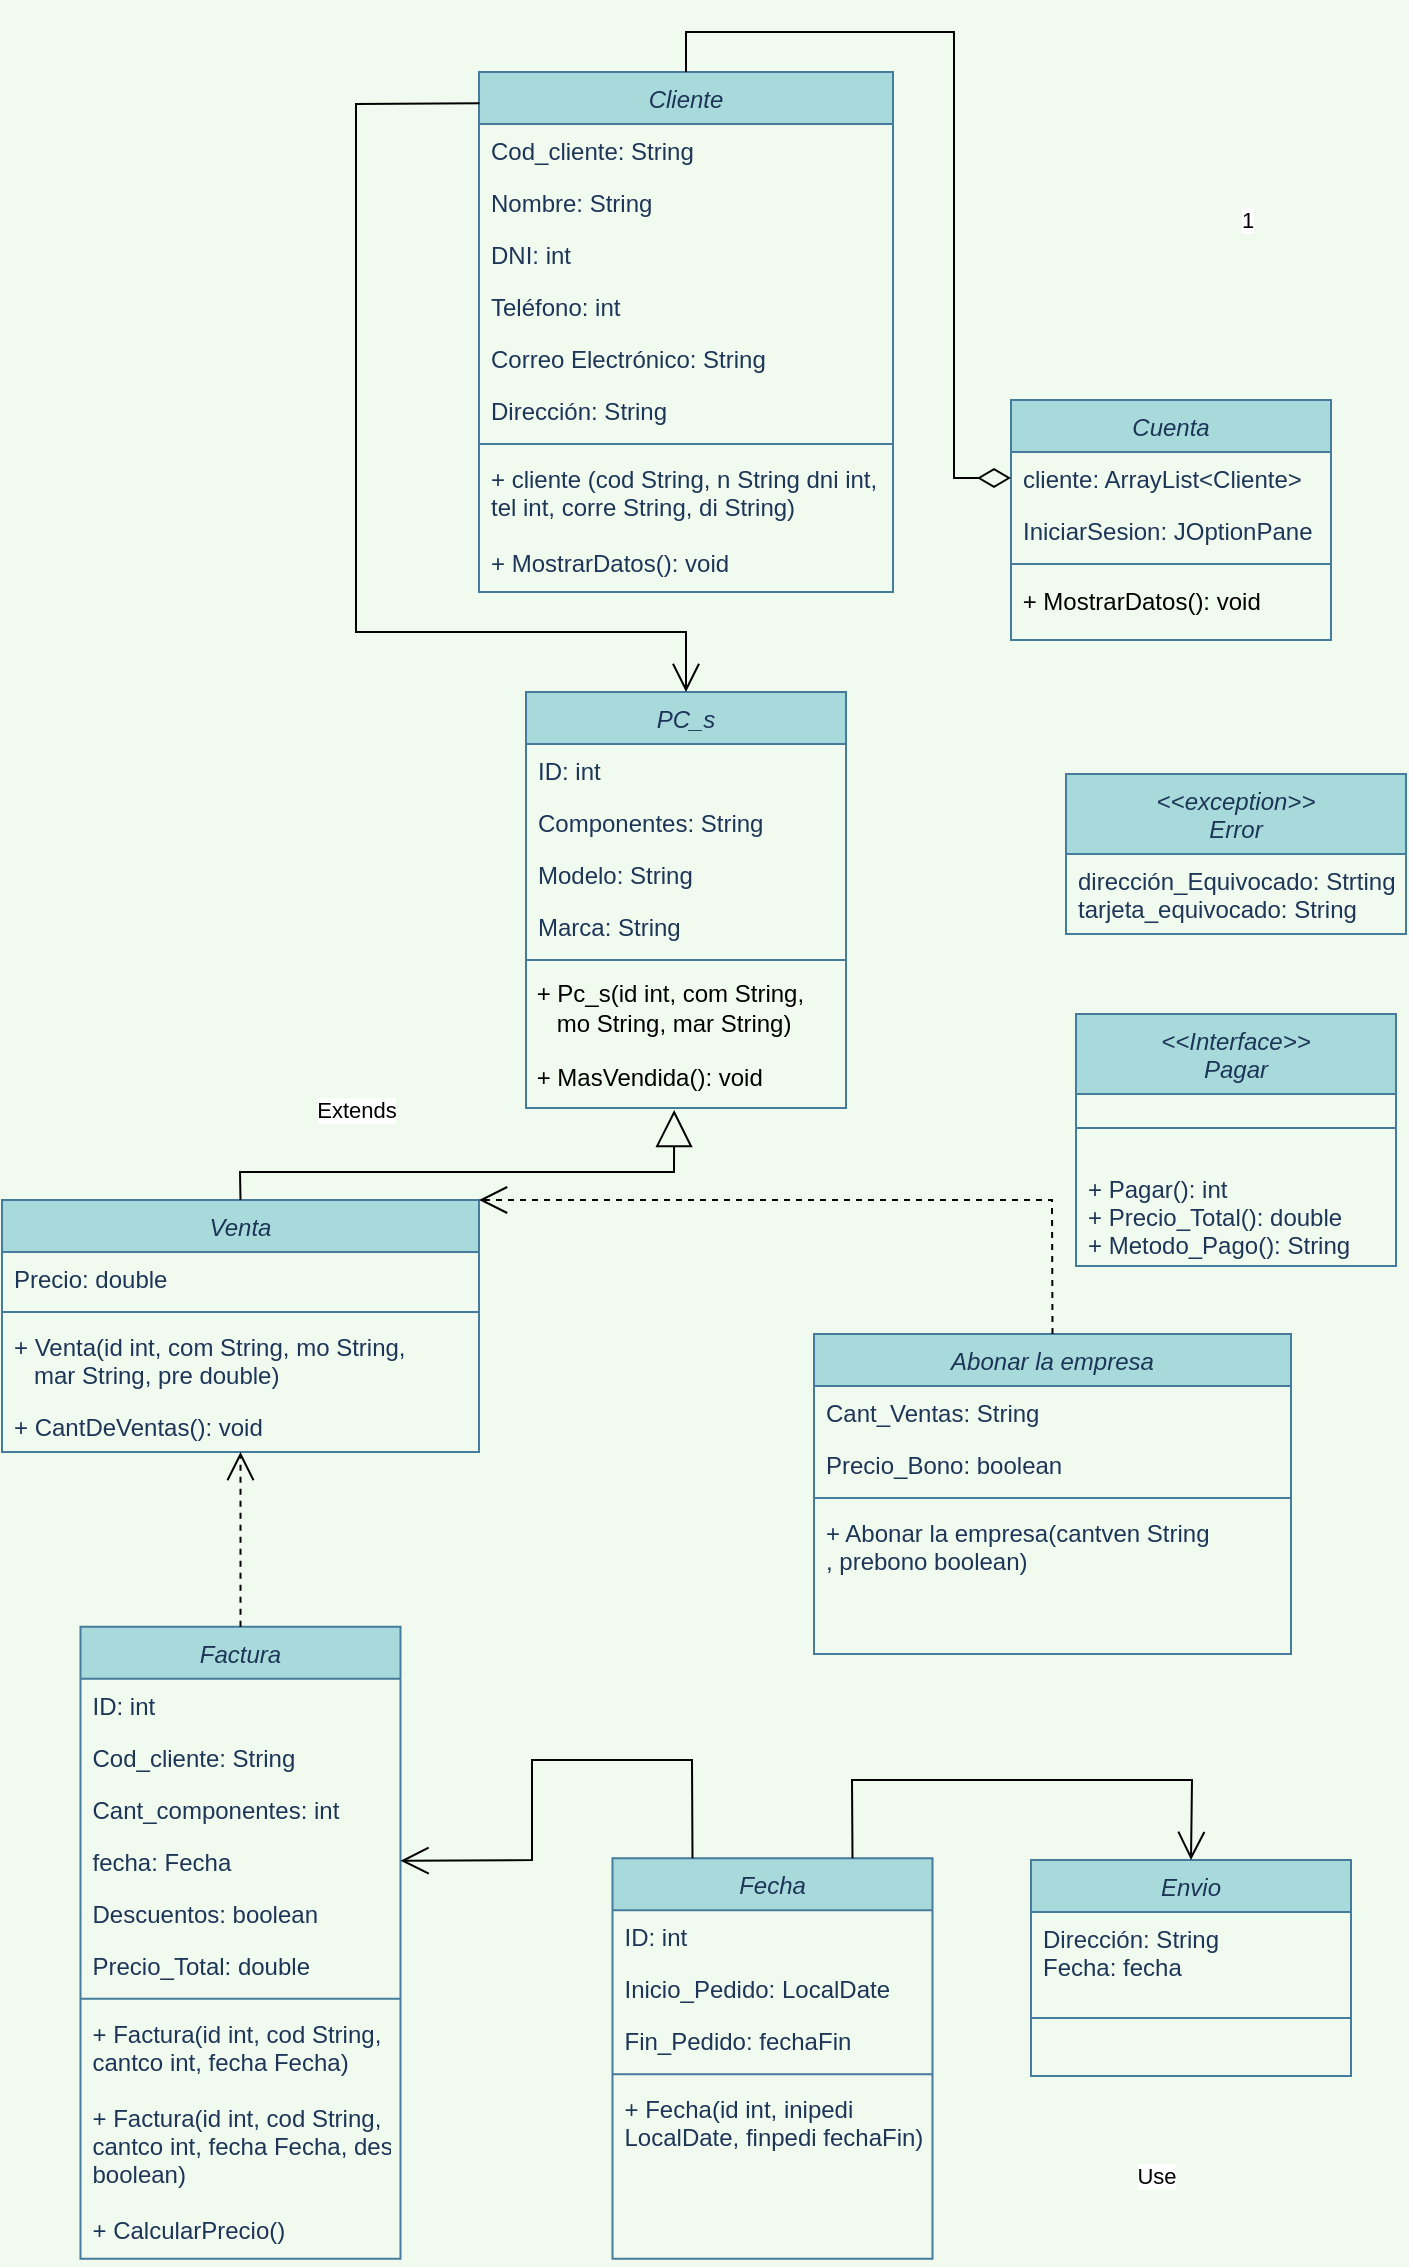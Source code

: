 <mxfile version="20.6.0" type="google"><diagram id="C5RBs43oDa-KdzZeNtuy" name="Page-1"><mxGraphModel grid="1" page="1" gridSize="10" guides="1" tooltips="1" connect="1" arrows="1" fold="1" pageScale="1" pageWidth="827" pageHeight="1169" background="#F1FAEE" math="0" shadow="0"><root><mxCell id="WIyWlLk6GJQsqaUBKTNV-0"/><mxCell id="WIyWlLk6GJQsqaUBKTNV-1" parent="WIyWlLk6GJQsqaUBKTNV-0"/><mxCell id="zkfFHV4jXpPFQw0GAbJ--0" value="Venta" style="swimlane;fontStyle=2;align=center;verticalAlign=top;childLayout=stackLayout;horizontal=1;startSize=26;horizontalStack=0;resizeParent=1;resizeLast=0;collapsible=1;marginBottom=0;rounded=0;shadow=0;strokeWidth=1;fillColor=#A8DADC;strokeColor=#457B9D;fontColor=#1D3557;" vertex="1" parent="WIyWlLk6GJQsqaUBKTNV-1"><mxGeometry x="63" y="-2896" width="238.5" height="126" as="geometry"><mxRectangle x="230" y="140" width="160" height="26" as="alternateBounds"/></mxGeometry></mxCell><mxCell id="LVbpWFoWCYHFwADiQyW1-6" value="Precio: double" style="text;align=left;verticalAlign=top;spacingLeft=4;spacingRight=4;overflow=hidden;rotatable=0;points=[[0,0.5],[1,0.5]];portConstraint=eastwest;rounded=0;shadow=0;html=0;fontColor=#1D3557;" vertex="1" parent="zkfFHV4jXpPFQw0GAbJ--0"><mxGeometry y="26" width="238.5" height="26" as="geometry"/></mxCell><mxCell id="zkfFHV4jXpPFQw0GAbJ--4" value="" style="line;html=1;strokeWidth=1;align=left;verticalAlign=middle;spacingTop=-1;spacingLeft=3;spacingRight=3;rotatable=0;labelPosition=right;points=[];portConstraint=eastwest;fillColor=#A8DADC;strokeColor=#457B9D;fontColor=#1D3557;labelBackgroundColor=#F1FAEE;" vertex="1" parent="zkfFHV4jXpPFQw0GAbJ--0"><mxGeometry y="52" width="238.5" height="8" as="geometry"/></mxCell><mxCell id="itAcO3zsdQ-Fh6hjZGf7-43" value="+ Venta(id int, com String, mo String, &#10;   mar String, pre double)" style="text;align=left;verticalAlign=top;spacingLeft=4;spacingRight=4;overflow=hidden;rotatable=0;points=[[0,0.5],[1,0.5]];portConstraint=eastwest;rounded=0;shadow=0;html=0;fontColor=#1D3557;" vertex="1" parent="zkfFHV4jXpPFQw0GAbJ--0"><mxGeometry y="60" width="238.5" height="40" as="geometry"/></mxCell><mxCell id="sRjH_7xYC_uEyxbf4njn-3" value="+ CantDeVentas(): void" style="text;align=left;verticalAlign=top;spacingLeft=4;spacingRight=4;overflow=hidden;rotatable=0;points=[[0,0.5],[1,0.5]];portConstraint=eastwest;rounded=0;shadow=0;html=0;fontColor=#1D3557;" vertex="1" parent="zkfFHV4jXpPFQw0GAbJ--0"><mxGeometry y="100" width="238.5" height="26" as="geometry"/></mxCell><mxCell id="itAcO3zsdQ-Fh6hjZGf7-1" value="Factura" style="swimlane;fontStyle=2;align=center;verticalAlign=top;childLayout=stackLayout;horizontal=1;startSize=26;horizontalStack=0;resizeParent=1;resizeLast=0;collapsible=1;marginBottom=0;rounded=0;shadow=0;strokeWidth=1;fillColor=#A8DADC;strokeColor=#457B9D;fontColor=#1D3557;" vertex="1" parent="WIyWlLk6GJQsqaUBKTNV-1"><mxGeometry x="102.25" y="-2682.62" width="160" height="316" as="geometry"><mxRectangle x="230" y="140" width="160" height="26" as="alternateBounds"/></mxGeometry></mxCell><mxCell id="itAcO3zsdQ-Fh6hjZGf7-2" value="ID: int" style="text;align=left;verticalAlign=top;spacingLeft=4;spacingRight=4;overflow=hidden;rotatable=0;points=[[0,0.5],[1,0.5]];portConstraint=eastwest;fontColor=#1D3557;" vertex="1" parent="itAcO3zsdQ-Fh6hjZGf7-1"><mxGeometry y="26" width="160" height="26" as="geometry"/></mxCell><mxCell id="itAcO3zsdQ-Fh6hjZGf7-3" value="Cod_cliente: String" style="text;align=left;verticalAlign=top;spacingLeft=4;spacingRight=4;overflow=hidden;rotatable=0;points=[[0,0.5],[1,0.5]];portConstraint=eastwest;rounded=0;shadow=0;html=0;fontColor=#1D3557;" vertex="1" parent="itAcO3zsdQ-Fh6hjZGf7-1"><mxGeometry y="52" width="160" height="26" as="geometry"/></mxCell><mxCell id="itAcO3zsdQ-Fh6hjZGf7-4" value="Cant_componentes: int" style="text;align=left;verticalAlign=top;spacingLeft=4;spacingRight=4;overflow=hidden;rotatable=0;points=[[0,0.5],[1,0.5]];portConstraint=eastwest;rounded=0;shadow=0;html=0;fontColor=#1D3557;" vertex="1" parent="itAcO3zsdQ-Fh6hjZGf7-1"><mxGeometry y="78" width="160" height="26" as="geometry"/></mxCell><mxCell id="LVbpWFoWCYHFwADiQyW1-8" value="fecha: Fecha" style="text;align=left;verticalAlign=top;spacingLeft=4;spacingRight=4;overflow=hidden;rotatable=0;points=[[0,0.5],[1,0.5]];portConstraint=eastwest;rounded=0;shadow=0;html=0;fontColor=#1D3557;" vertex="1" parent="itAcO3zsdQ-Fh6hjZGf7-1"><mxGeometry y="104" width="160" height="26" as="geometry"/></mxCell><mxCell id="itAcO3zsdQ-Fh6hjZGf7-5" value="Descuentos: boolean" style="text;align=left;verticalAlign=top;spacingLeft=4;spacingRight=4;overflow=hidden;rotatable=0;points=[[0,0.5],[1,0.5]];portConstraint=eastwest;rounded=0;shadow=0;html=0;fontColor=#1D3557;" vertex="1" parent="itAcO3zsdQ-Fh6hjZGf7-1"><mxGeometry y="130" width="160" height="26" as="geometry"/></mxCell><mxCell id="THIktDwQPmOMYX8F_y17-3" value="Precio_Total: double" style="text;align=left;verticalAlign=top;spacingLeft=4;spacingRight=4;overflow=hidden;rotatable=0;points=[[0,0.5],[1,0.5]];portConstraint=eastwest;rounded=0;shadow=0;html=0;fontColor=#1D3557;" vertex="1" parent="itAcO3zsdQ-Fh6hjZGf7-1"><mxGeometry y="156" width="160" height="26" as="geometry"/></mxCell><mxCell id="itAcO3zsdQ-Fh6hjZGf7-6" value="" style="line;html=1;strokeWidth=1;align=left;verticalAlign=middle;spacingTop=-1;spacingLeft=3;spacingRight=3;rotatable=0;labelPosition=right;points=[];portConstraint=eastwest;fillColor=#A8DADC;strokeColor=#457B9D;fontColor=#1D3557;labelBackgroundColor=#F1FAEE;" vertex="1" parent="itAcO3zsdQ-Fh6hjZGf7-1"><mxGeometry y="182" width="160" height="8" as="geometry"/></mxCell><mxCell id="itAcO3zsdQ-Fh6hjZGf7-48" value="+ Factura(id int, cod String,&#10;cantco int, fecha Fecha)&#10;&#10;+ Factura(id int, cod String,&#10;cantco int, fecha Fecha, des&#10;boolean)&#10;&#10;+ CalcularPrecio()&#10;" style="text;align=left;verticalAlign=top;spacingLeft=4;spacingRight=4;overflow=hidden;rotatable=0;points=[[0,0.5],[1,0.5]];portConstraint=eastwest;rounded=0;shadow=0;html=0;fontColor=#1D3557;" vertex="1" parent="itAcO3zsdQ-Fh6hjZGf7-1"><mxGeometry y="190" width="160" height="126" as="geometry"/></mxCell><mxCell id="itAcO3zsdQ-Fh6hjZGf7-8" value="Fecha" style="swimlane;fontStyle=2;align=center;verticalAlign=top;childLayout=stackLayout;horizontal=1;startSize=26;horizontalStack=0;resizeParent=1;resizeLast=0;collapsible=1;marginBottom=0;rounded=0;shadow=0;strokeWidth=1;fillColor=#A8DADC;strokeColor=#457B9D;fontColor=#1D3557;" vertex="1" parent="WIyWlLk6GJQsqaUBKTNV-1"><mxGeometry x="368.25" y="-2566.87" width="160" height="200.25" as="geometry"><mxRectangle x="230" y="140" width="160" height="26" as="alternateBounds"/></mxGeometry></mxCell><mxCell id="itAcO3zsdQ-Fh6hjZGf7-9" value="ID: int" style="text;align=left;verticalAlign=top;spacingLeft=4;spacingRight=4;overflow=hidden;rotatable=0;points=[[0,0.5],[1,0.5]];portConstraint=eastwest;fontColor=#1D3557;" vertex="1" parent="itAcO3zsdQ-Fh6hjZGf7-8"><mxGeometry y="26" width="160" height="26" as="geometry"/></mxCell><mxCell id="itAcO3zsdQ-Fh6hjZGf7-10" value="Inicio_Pedido: LocalDate" style="text;align=left;verticalAlign=top;spacingLeft=4;spacingRight=4;overflow=hidden;rotatable=0;points=[[0,0.5],[1,0.5]];portConstraint=eastwest;rounded=0;shadow=0;html=0;fontColor=#1D3557;" vertex="1" parent="itAcO3zsdQ-Fh6hjZGf7-8"><mxGeometry y="52" width="160" height="26" as="geometry"/></mxCell><mxCell id="LVbpWFoWCYHFwADiQyW1-7" value="Fin_Pedido: fechaFin" style="text;align=left;verticalAlign=top;spacingLeft=4;spacingRight=4;overflow=hidden;rotatable=0;points=[[0,0.5],[1,0.5]];portConstraint=eastwest;rounded=0;shadow=0;html=0;fontColor=#1D3557;" vertex="1" parent="itAcO3zsdQ-Fh6hjZGf7-8"><mxGeometry y="78" width="160" height="26" as="geometry"/></mxCell><mxCell id="itAcO3zsdQ-Fh6hjZGf7-13" value="" style="line;html=1;strokeWidth=1;align=left;verticalAlign=middle;spacingTop=-1;spacingLeft=3;spacingRight=3;rotatable=0;labelPosition=right;points=[];portConstraint=eastwest;fillColor=#A8DADC;strokeColor=#457B9D;fontColor=#1D3557;labelBackgroundColor=#F1FAEE;" vertex="1" parent="itAcO3zsdQ-Fh6hjZGf7-8"><mxGeometry y="104" width="160" height="8" as="geometry"/></mxCell><mxCell id="itAcO3zsdQ-Fh6hjZGf7-47" value="+ Fecha(id int, inipedi &#10;LocalDate, finpedi fechaFin)" style="text;align=left;verticalAlign=top;spacingLeft=4;spacingRight=4;overflow=hidden;rotatable=0;points=[[0,0.5],[1,0.5]];portConstraint=eastwest;rounded=0;shadow=0;html=0;fontColor=#1D3557;" vertex="1" parent="itAcO3zsdQ-Fh6hjZGf7-8"><mxGeometry y="112" width="160" height="38" as="geometry"/></mxCell><mxCell id="itAcO3zsdQ-Fh6hjZGf7-28" value="Cliente" style="swimlane;fontStyle=2;align=center;verticalAlign=top;childLayout=stackLayout;horizontal=1;startSize=26;horizontalStack=0;resizeParent=1;resizeLast=0;collapsible=1;marginBottom=0;rounded=0;shadow=0;strokeWidth=1;fillColor=#A8DADC;strokeColor=#457B9D;fontColor=#1D3557;" vertex="1" parent="WIyWlLk6GJQsqaUBKTNV-1"><mxGeometry x="301.5" y="-3460" width="207" height="260" as="geometry"><mxRectangle x="230" y="140" width="160" height="26" as="alternateBounds"/></mxGeometry></mxCell><mxCell id="LVbpWFoWCYHFwADiQyW1-1" value="Cod_cliente: String" style="text;align=left;verticalAlign=top;spacingLeft=4;spacingRight=4;overflow=hidden;rotatable=0;points=[[0,0.5],[1,0.5]];portConstraint=eastwest;rounded=0;shadow=0;html=0;fontColor=#1D3557;" vertex="1" parent="itAcO3zsdQ-Fh6hjZGf7-28"><mxGeometry y="26" width="207" height="26" as="geometry"/></mxCell><mxCell id="itAcO3zsdQ-Fh6hjZGf7-32" value="Nombre: String" style="text;align=left;verticalAlign=top;spacingLeft=4;spacingRight=4;overflow=hidden;rotatable=0;points=[[0,0.5],[1,0.5]];portConstraint=eastwest;rounded=0;shadow=0;html=0;fontColor=#1D3557;" vertex="1" parent="itAcO3zsdQ-Fh6hjZGf7-28"><mxGeometry y="52" width="207" height="26" as="geometry"/></mxCell><mxCell id="itAcO3zsdQ-Fh6hjZGf7-31" value="DNI: int" style="text;align=left;verticalAlign=top;spacingLeft=4;spacingRight=4;overflow=hidden;rotatable=0;points=[[0,0.5],[1,0.5]];portConstraint=eastwest;rounded=0;shadow=0;html=0;fontColor=#1D3557;" vertex="1" parent="itAcO3zsdQ-Fh6hjZGf7-28"><mxGeometry y="78" width="207" height="26" as="geometry"/></mxCell><mxCell id="itAcO3zsdQ-Fh6hjZGf7-33" value="Teléfono: int" style="text;align=left;verticalAlign=top;spacingLeft=4;spacingRight=4;overflow=hidden;rotatable=0;points=[[0,0.5],[1,0.5]];portConstraint=eastwest;rounded=0;shadow=0;html=0;fontColor=#1D3557;" vertex="1" parent="itAcO3zsdQ-Fh6hjZGf7-28"><mxGeometry y="104" width="207" height="26" as="geometry"/></mxCell><mxCell id="LVbpWFoWCYHFwADiQyW1-2" value="Correo Electrónico: String" style="text;align=left;verticalAlign=top;spacingLeft=4;spacingRight=4;overflow=hidden;rotatable=0;points=[[0,0.5],[1,0.5]];portConstraint=eastwest;rounded=0;shadow=0;html=0;fontColor=#1D3557;" vertex="1" parent="itAcO3zsdQ-Fh6hjZGf7-28"><mxGeometry y="130" width="207" height="26" as="geometry"/></mxCell><mxCell id="LVbpWFoWCYHFwADiQyW1-3" value="Dirección: String" style="text;align=left;verticalAlign=top;spacingLeft=4;spacingRight=4;overflow=hidden;rotatable=0;points=[[0,0.5],[1,0.5]];portConstraint=eastwest;rounded=0;shadow=0;html=0;fontColor=#1D3557;" vertex="1" parent="itAcO3zsdQ-Fh6hjZGf7-28"><mxGeometry y="156" width="207" height="26" as="geometry"/></mxCell><mxCell id="itAcO3zsdQ-Fh6hjZGf7-34" value="" style="line;html=1;strokeWidth=1;align=left;verticalAlign=middle;spacingTop=-1;spacingLeft=3;spacingRight=3;rotatable=0;labelPosition=right;points=[];portConstraint=eastwest;fillColor=#A8DADC;strokeColor=#457B9D;fontColor=#1D3557;labelBackgroundColor=#F1FAEE;" vertex="1" parent="itAcO3zsdQ-Fh6hjZGf7-28"><mxGeometry y="182" width="207" height="8" as="geometry"/></mxCell><mxCell id="itAcO3zsdQ-Fh6hjZGf7-44" value="+ cliente (cod String, n String dni int,&#10;tel int, corre String, di String)&#10;&#10;+ MostrarDatos(): void" style="text;align=left;verticalAlign=top;spacingLeft=4;spacingRight=4;overflow=hidden;rotatable=0;points=[[0,0.5],[1,0.5]];portConstraint=eastwest;rounded=0;shadow=0;html=0;fontColor=#1D3557;" vertex="1" parent="itAcO3zsdQ-Fh6hjZGf7-28"><mxGeometry y="190" width="207" height="70" as="geometry"/></mxCell><mxCell id="LVbpWFoWCYHFwADiQyW1-10" value="Envio" style="swimlane;fontStyle=2;align=center;verticalAlign=top;childLayout=stackLayout;horizontal=1;startSize=26;horizontalStack=0;resizeParent=1;resizeLast=0;collapsible=1;marginBottom=0;rounded=0;shadow=0;strokeWidth=1;fillColor=#A8DADC;strokeColor=#457B9D;fontColor=#1D3557;" vertex="1" parent="WIyWlLk6GJQsqaUBKTNV-1"><mxGeometry x="577.5" y="-2566" width="160" height="108" as="geometry"><mxRectangle x="230" y="140" width="160" height="26" as="alternateBounds"/></mxGeometry></mxCell><mxCell id="LVbpWFoWCYHFwADiQyW1-11" value="Dirección: String&#10;Fecha: fecha&#10;" style="text;align=left;verticalAlign=top;spacingLeft=4;spacingRight=4;overflow=hidden;rotatable=0;points=[[0,0.5],[1,0.5]];portConstraint=eastwest;rounded=0;shadow=0;html=0;fontColor=#1D3557;" vertex="1" parent="LVbpWFoWCYHFwADiQyW1-10"><mxGeometry y="26" width="160" height="34" as="geometry"/></mxCell><mxCell id="LVbpWFoWCYHFwADiQyW1-13" value="" style="line;html=1;strokeWidth=1;align=left;verticalAlign=middle;spacingTop=-1;spacingLeft=3;spacingRight=3;rotatable=0;labelPosition=right;points=[];portConstraint=eastwest;fillColor=#A8DADC;strokeColor=#457B9D;fontColor=#1D3557;labelBackgroundColor=#F1FAEE;" vertex="1" parent="LVbpWFoWCYHFwADiQyW1-10"><mxGeometry y="60" width="160" height="38" as="geometry"/></mxCell><mxCell id="LVbpWFoWCYHFwADiQyW1-15" value="Cuenta" style="swimlane;fontStyle=2;align=center;verticalAlign=top;childLayout=stackLayout;horizontal=1;startSize=26;horizontalStack=0;resizeParent=1;resizeLast=0;collapsible=1;marginBottom=0;rounded=0;shadow=0;strokeWidth=1;fillColor=#A8DADC;strokeColor=#457B9D;fontColor=#1D3557;" vertex="1" parent="WIyWlLk6GJQsqaUBKTNV-1"><mxGeometry x="567.5" y="-3296" width="160" height="120" as="geometry"><mxRectangle x="230" y="140" width="160" height="26" as="alternateBounds"/></mxGeometry></mxCell><mxCell id="LVbpWFoWCYHFwADiQyW1-16" value="cliente: ArrayList&lt;Cliente&gt;" style="text;align=left;verticalAlign=top;spacingLeft=4;spacingRight=4;overflow=hidden;rotatable=0;points=[[0,0.5],[1,0.5]];portConstraint=eastwest;rounded=0;shadow=0;html=0;fontColor=#1D3557;" vertex="1" parent="LVbpWFoWCYHFwADiQyW1-15"><mxGeometry y="26" width="160" height="26" as="geometry"/></mxCell><mxCell id="THIktDwQPmOMYX8F_y17-2" value="IniciarSesion: JOptionPane" style="text;align=left;verticalAlign=top;spacingLeft=4;spacingRight=4;overflow=hidden;rotatable=0;points=[[0,0.5],[1,0.5]];portConstraint=eastwest;rounded=0;shadow=0;html=0;fontColor=#1D3557;" vertex="1" parent="LVbpWFoWCYHFwADiQyW1-15"><mxGeometry y="52" width="160" height="26" as="geometry"/></mxCell><mxCell id="LVbpWFoWCYHFwADiQyW1-17" value="" style="line;html=1;strokeWidth=1;align=left;verticalAlign=middle;spacingTop=-1;spacingLeft=3;spacingRight=3;rotatable=0;labelPosition=right;points=[];portConstraint=eastwest;fillColor=#A8DADC;strokeColor=#457B9D;fontColor=#1D3557;labelBackgroundColor=#F1FAEE;" vertex="1" parent="LVbpWFoWCYHFwADiQyW1-15"><mxGeometry y="78" width="160" height="8" as="geometry"/></mxCell><mxCell id="LVbpWFoWCYHFwADiQyW1-21" value="&amp;nbsp;+ MostrarDatos(): void" style="text;html=1;align=left;verticalAlign=middle;resizable=0;points=[];autosize=1;strokeColor=none;fillColor=none;" vertex="1" parent="LVbpWFoWCYHFwADiQyW1-15"><mxGeometry y="86" width="160" height="30" as="geometry"/></mxCell><mxCell id="LVbpWFoWCYHFwADiQyW1-25" value="Abonar la empresa" style="swimlane;fontStyle=2;align=center;verticalAlign=top;childLayout=stackLayout;horizontal=1;startSize=26;horizontalStack=0;resizeParent=1;resizeLast=0;collapsible=1;marginBottom=0;rounded=0;shadow=0;strokeWidth=1;fillColor=#A8DADC;strokeColor=#457B9D;fontColor=#1D3557;" vertex="1" parent="WIyWlLk6GJQsqaUBKTNV-1"><mxGeometry x="469" y="-2829" width="238.5" height="160" as="geometry"><mxRectangle x="230" y="140" width="160" height="26" as="alternateBounds"/></mxGeometry></mxCell><mxCell id="LVbpWFoWCYHFwADiQyW1-26" value="Cant_Ventas: String" style="text;align=left;verticalAlign=top;spacingLeft=4;spacingRight=4;overflow=hidden;rotatable=0;points=[[0,0.5],[1,0.5]];portConstraint=eastwest;rounded=0;shadow=0;html=0;fontColor=#1D3557;" vertex="1" parent="LVbpWFoWCYHFwADiQyW1-25"><mxGeometry y="26" width="238.5" height="26" as="geometry"/></mxCell><mxCell id="LVbpWFoWCYHFwADiQyW1-27" value="Precio_Bono: boolean" style="text;align=left;verticalAlign=top;spacingLeft=4;spacingRight=4;overflow=hidden;rotatable=0;points=[[0,0.5],[1,0.5]];portConstraint=eastwest;rounded=0;shadow=0;html=0;fontColor=#1D3557;" vertex="1" parent="LVbpWFoWCYHFwADiQyW1-25"><mxGeometry y="52" width="238.5" height="26" as="geometry"/></mxCell><mxCell id="LVbpWFoWCYHFwADiQyW1-28" value="" style="line;html=1;strokeWidth=1;align=left;verticalAlign=middle;spacingTop=-1;spacingLeft=3;spacingRight=3;rotatable=0;labelPosition=right;points=[];portConstraint=eastwest;fillColor=#A8DADC;strokeColor=#457B9D;fontColor=#1D3557;labelBackgroundColor=#F1FAEE;" vertex="1" parent="LVbpWFoWCYHFwADiQyW1-25"><mxGeometry y="78" width="238.5" height="8" as="geometry"/></mxCell><mxCell id="LVbpWFoWCYHFwADiQyW1-29" value="+ Abonar la empresa(cantven String&#10;, prebono boolean)" style="text;align=left;verticalAlign=top;spacingLeft=4;spacingRight=4;overflow=hidden;rotatable=0;points=[[0,0.5],[1,0.5]];portConstraint=eastwest;rounded=0;shadow=0;html=0;fontColor=#1D3557;" vertex="1" parent="LVbpWFoWCYHFwADiQyW1-25"><mxGeometry y="86" width="238.5" height="54" as="geometry"/></mxCell><mxCell id="CGljDJulmkyfVlZrR7Oq-2" value="1" style="endArrow=none;html=1;endSize=12;startArrow=diamondThin;startSize=14;startFill=0;edgeStyle=orthogonalEdgeStyle;align=left;verticalAlign=bottom;rounded=0;exitX=0;exitY=0.5;exitDx=0;exitDy=0;endFill=0;entryX=0.5;entryY=0;entryDx=0;entryDy=0;" edge="1" parent="WIyWlLk6GJQsqaUBKTNV-1" source="LVbpWFoWCYHFwADiQyW1-16" target="itAcO3zsdQ-Fh6hjZGf7-28"><mxGeometry x="-0.268" y="-141" relative="1" as="geometry"><mxPoint x="67.5" y="-2996" as="sourcePoint"/><mxPoint x="340" y="-3430" as="targetPoint"/><Array as="points"><mxPoint x="539" y="-3257"/><mxPoint x="539" y="-3480"/><mxPoint x="405" y="-3480"/></Array><mxPoint x="1" as="offset"/></mxGeometry></mxCell><mxCell id="uI_p8K9f5qnPY_uj5bab-9" value="PC_s" style="swimlane;fontStyle=2;align=center;verticalAlign=top;childLayout=stackLayout;horizontal=1;startSize=26;horizontalStack=0;resizeParent=1;resizeLast=0;collapsible=1;marginBottom=0;rounded=0;shadow=0;strokeWidth=1;fillColor=#A8DADC;strokeColor=#457B9D;fontColor=#1D3557;" vertex="1" parent="WIyWlLk6GJQsqaUBKTNV-1"><mxGeometry x="325" y="-3150" width="160" height="208" as="geometry"><mxRectangle x="230" y="140" width="160" height="26" as="alternateBounds"/></mxGeometry></mxCell><mxCell id="uI_p8K9f5qnPY_uj5bab-10" value="ID: int" style="text;align=left;verticalAlign=top;spacingLeft=4;spacingRight=4;overflow=hidden;rotatable=0;points=[[0,0.5],[1,0.5]];portConstraint=eastwest;rounded=0;shadow=0;html=0;fontColor=#1D3557;" vertex="1" parent="uI_p8K9f5qnPY_uj5bab-9"><mxGeometry y="26" width="160" height="26" as="geometry"/></mxCell><mxCell id="uI_p8K9f5qnPY_uj5bab-13" value="Componentes: String" style="text;align=left;verticalAlign=top;spacingLeft=4;spacingRight=4;overflow=hidden;rotatable=0;points=[[0,0.5],[1,0.5]];portConstraint=eastwest;rounded=0;shadow=0;html=0;fontColor=#1D3557;" vertex="1" parent="uI_p8K9f5qnPY_uj5bab-9"><mxGeometry y="52" width="160" height="26" as="geometry"/></mxCell><mxCell id="uI_p8K9f5qnPY_uj5bab-14" value="Modelo: String" style="text;align=left;verticalAlign=top;spacingLeft=4;spacingRight=4;overflow=hidden;rotatable=0;points=[[0,0.5],[1,0.5]];portConstraint=eastwest;rounded=0;shadow=0;html=0;fontColor=#1D3557;" vertex="1" parent="uI_p8K9f5qnPY_uj5bab-9"><mxGeometry y="78" width="160" height="26" as="geometry"/></mxCell><mxCell id="sRjH_7xYC_uEyxbf4njn-0" value="Marca: String" style="text;align=left;verticalAlign=top;spacingLeft=4;spacingRight=4;overflow=hidden;rotatable=0;points=[[0,0.5],[1,0.5]];portConstraint=eastwest;rounded=0;shadow=0;html=0;fontColor=#1D3557;" vertex="1" parent="uI_p8K9f5qnPY_uj5bab-9"><mxGeometry y="104" width="160" height="26" as="geometry"/></mxCell><mxCell id="uI_p8K9f5qnPY_uj5bab-11" value="" style="line;html=1;strokeWidth=1;align=left;verticalAlign=middle;spacingTop=-1;spacingLeft=3;spacingRight=3;rotatable=0;labelPosition=right;points=[];portConstraint=eastwest;fillColor=#A8DADC;strokeColor=#457B9D;fontColor=#1D3557;labelBackgroundColor=#F1FAEE;" vertex="1" parent="uI_p8K9f5qnPY_uj5bab-9"><mxGeometry y="130" width="160" height="8" as="geometry"/></mxCell><mxCell id="sRjH_7xYC_uEyxbf4njn-1" value="&amp;nbsp;+ Pc_s(id int, com String,&lt;br&gt;&amp;nbsp; &amp;nbsp; mo String, mar String)" style="text;html=1;align=left;verticalAlign=middle;resizable=0;points=[];autosize=1;strokeColor=none;fillColor=none;" vertex="1" parent="uI_p8K9f5qnPY_uj5bab-9"><mxGeometry y="138" width="160" height="40" as="geometry"/></mxCell><mxCell id="uI_p8K9f5qnPY_uj5bab-12" value="&amp;nbsp;+ MasVendida(): void" style="text;html=1;align=left;verticalAlign=middle;resizable=0;points=[];autosize=1;strokeColor=none;fillColor=none;" vertex="1" parent="uI_p8K9f5qnPY_uj5bab-9"><mxGeometry y="178" width="160" height="30" as="geometry"/></mxCell><mxCell id="uI_p8K9f5qnPY_uj5bab-18" value="&lt;&lt;Interface&gt;&gt;&#10;Pagar" style="swimlane;fontStyle=2;align=center;verticalAlign=top;childLayout=stackLayout;horizontal=1;startSize=40;horizontalStack=0;resizeParent=1;resizeLast=0;collapsible=1;marginBottom=0;rounded=0;shadow=0;strokeWidth=1;fillColor=#A8DADC;strokeColor=#457B9D;fontColor=#1D3557;" vertex="1" parent="WIyWlLk6GJQsqaUBKTNV-1"><mxGeometry x="600" y="-2989" width="160" height="126" as="geometry"><mxRectangle x="230" y="140" width="160" height="26" as="alternateBounds"/></mxGeometry></mxCell><mxCell id="uI_p8K9f5qnPY_uj5bab-20" value="" style="line;html=1;strokeWidth=1;align=left;verticalAlign=middle;spacingTop=-1;spacingLeft=3;spacingRight=3;rotatable=0;labelPosition=right;points=[];portConstraint=eastwest;fillColor=#A8DADC;strokeColor=#457B9D;fontColor=#1D3557;labelBackgroundColor=#F1FAEE;" vertex="1" parent="uI_p8K9f5qnPY_uj5bab-18"><mxGeometry y="40" width="160" height="34" as="geometry"/></mxCell><mxCell id="uI_p8K9f5qnPY_uj5bab-19" value="+ Pagar(): int&#10;+ Precio_Total(): double&#10;+ Metodo_Pago(): String" style="text;align=left;verticalAlign=top;spacingLeft=4;spacingRight=4;overflow=hidden;rotatable=0;points=[[0,0.5],[1,0.5]];portConstraint=eastwest;rounded=0;shadow=0;html=0;fontColor=#1D3557;" vertex="1" parent="uI_p8K9f5qnPY_uj5bab-18"><mxGeometry y="74" width="160" height="50" as="geometry"/></mxCell><mxCell id="CGljDJulmkyfVlZrR7Oq-13" value="&lt;&lt;exception&gt;&gt;&#10;Error" style="swimlane;fontStyle=2;align=center;verticalAlign=top;childLayout=stackLayout;horizontal=1;startSize=40;horizontalStack=0;resizeParent=1;resizeLast=0;collapsible=1;marginBottom=0;rounded=0;shadow=0;strokeWidth=1;fillColor=#A8DADC;strokeColor=#457B9D;fontColor=#1D3557;" vertex="1" parent="WIyWlLk6GJQsqaUBKTNV-1"><mxGeometry x="595" y="-3109" width="170" height="80" as="geometry"><mxRectangle x="230" y="140" width="160" height="26" as="alternateBounds"/></mxGeometry></mxCell><mxCell id="CGljDJulmkyfVlZrR7Oq-14" value="dirección_Equivocado: Strting&#10;tarjeta_equivocado: String" style="text;align=left;verticalAlign=top;spacingLeft=4;spacingRight=4;overflow=hidden;rotatable=0;points=[[0,0.5],[1,0.5]];portConstraint=eastwest;rounded=0;shadow=0;html=0;fontColor=#1D3557;" vertex="1" parent="CGljDJulmkyfVlZrR7Oq-13"><mxGeometry y="40" width="170" height="40" as="geometry"/></mxCell><mxCell id="CGljDJulmkyfVlZrR7Oq-16" value="Use" style="endArrow=open;endSize=12;dashed=1;html=1;rounded=0;entryX=0.5;entryY=1;entryDx=0;entryDy=0;exitX=0.5;exitY=0;exitDx=0;exitDy=0;" edge="1" parent="WIyWlLk6GJQsqaUBKTNV-1" source="itAcO3zsdQ-Fh6hjZGf7-1" target="zkfFHV4jXpPFQw0GAbJ--0"><mxGeometry x="-1" y="-534" width="160" relative="1" as="geometry"><mxPoint x="67.5" y="-2516" as="sourcePoint"/><mxPoint x="227.5" y="-2516" as="targetPoint"/><mxPoint x="-76" y="275" as="offset"/></mxGeometry></mxCell><mxCell id="CGljDJulmkyfVlZrR7Oq-17" value="" style="endArrow=open;endFill=1;endSize=12;html=1;rounded=0;entryX=1;entryY=0.5;entryDx=0;entryDy=0;exitX=0.25;exitY=0;exitDx=0;exitDy=0;" edge="1" parent="WIyWlLk6GJQsqaUBKTNV-1" source="itAcO3zsdQ-Fh6hjZGf7-8" target="LVbpWFoWCYHFwADiQyW1-8"><mxGeometry width="160" relative="1" as="geometry"><mxPoint x="237.5" y="-2206" as="sourcePoint"/><mxPoint x="397.5" y="-2206" as="targetPoint"/><Array as="points"><mxPoint x="408" y="-2616"/><mxPoint x="328" y="-2616"/><mxPoint x="328" y="-2566"/></Array></mxGeometry></mxCell><mxCell id="CGljDJulmkyfVlZrR7Oq-18" value="" style="endArrow=open;endFill=1;endSize=12;html=1;rounded=0;exitX=0.75;exitY=0;exitDx=0;exitDy=0;entryX=0.5;entryY=0;entryDx=0;entryDy=0;" edge="1" parent="WIyWlLk6GJQsqaUBKTNV-1" source="itAcO3zsdQ-Fh6hjZGf7-8" target="LVbpWFoWCYHFwADiQyW1-10"><mxGeometry width="160" relative="1" as="geometry"><mxPoint x="567.5" y="-2476" as="sourcePoint"/><mxPoint x="727.5" y="-2476" as="targetPoint"/><Array as="points"><mxPoint x="488" y="-2606"/><mxPoint x="563" y="-2606"/><mxPoint x="658" y="-2606"/></Array></mxGeometry></mxCell><mxCell id="CGljDJulmkyfVlZrR7Oq-20" value="" style="endArrow=open;endFill=1;endSize=12;html=1;rounded=0;dashed=1;exitX=0.5;exitY=0;exitDx=0;exitDy=0;entryX=1;entryY=0;entryDx=0;entryDy=0;" edge="1" parent="WIyWlLk6GJQsqaUBKTNV-1" source="LVbpWFoWCYHFwADiQyW1-25" target="zkfFHV4jXpPFQw0GAbJ--0"><mxGeometry width="160" relative="1" as="geometry"><mxPoint x="301.5" y="-2869" as="sourcePoint"/><mxPoint x="310" y="-2890" as="targetPoint"/><Array as="points"><mxPoint x="588" y="-2896"/></Array></mxGeometry></mxCell><mxCell id="uI_p8K9f5qnPY_uj5bab-27" value="" style="endArrow=open;endFill=1;endSize=12;html=1;rounded=0;exitX=0.001;exitY=0.06;exitDx=0;exitDy=0;exitPerimeter=0;entryX=0.5;entryY=0;entryDx=0;entryDy=0;" edge="1" parent="WIyWlLk6GJQsqaUBKTNV-1" source="itAcO3zsdQ-Fh6hjZGf7-28" target="uI_p8K9f5qnPY_uj5bab-9"><mxGeometry width="160" relative="1" as="geometry"><mxPoint x="397.64" y="-3119" as="sourcePoint"/><mxPoint x="470" y="-3140" as="targetPoint"/><Array as="points"><mxPoint x="240" y="-3444"/><mxPoint x="240" y="-3180"/><mxPoint x="405" y="-3180"/></Array></mxGeometry></mxCell><mxCell id="sRjH_7xYC_uEyxbf4njn-5" value="Extends" style="endArrow=block;endSize=16;endFill=0;html=1;rounded=0;exitX=0.5;exitY=0;exitDx=0;exitDy=0;entryX=0.463;entryY=1.033;entryDx=0;entryDy=0;entryPerimeter=0;" edge="1" parent="WIyWlLk6GJQsqaUBKTNV-1" source="zkfFHV4jXpPFQw0GAbJ--0" target="uI_p8K9f5qnPY_uj5bab-12"><mxGeometry x="-0.45" y="31" width="160" relative="1" as="geometry"><mxPoint x="120" y="-2942" as="sourcePoint"/><mxPoint x="280" y="-2942" as="targetPoint"/><Array as="points"><mxPoint x="182" y="-2910"/><mxPoint x="399" y="-2910"/></Array><mxPoint as="offset"/></mxGeometry></mxCell></root></mxGraphModel></diagram></mxfile>